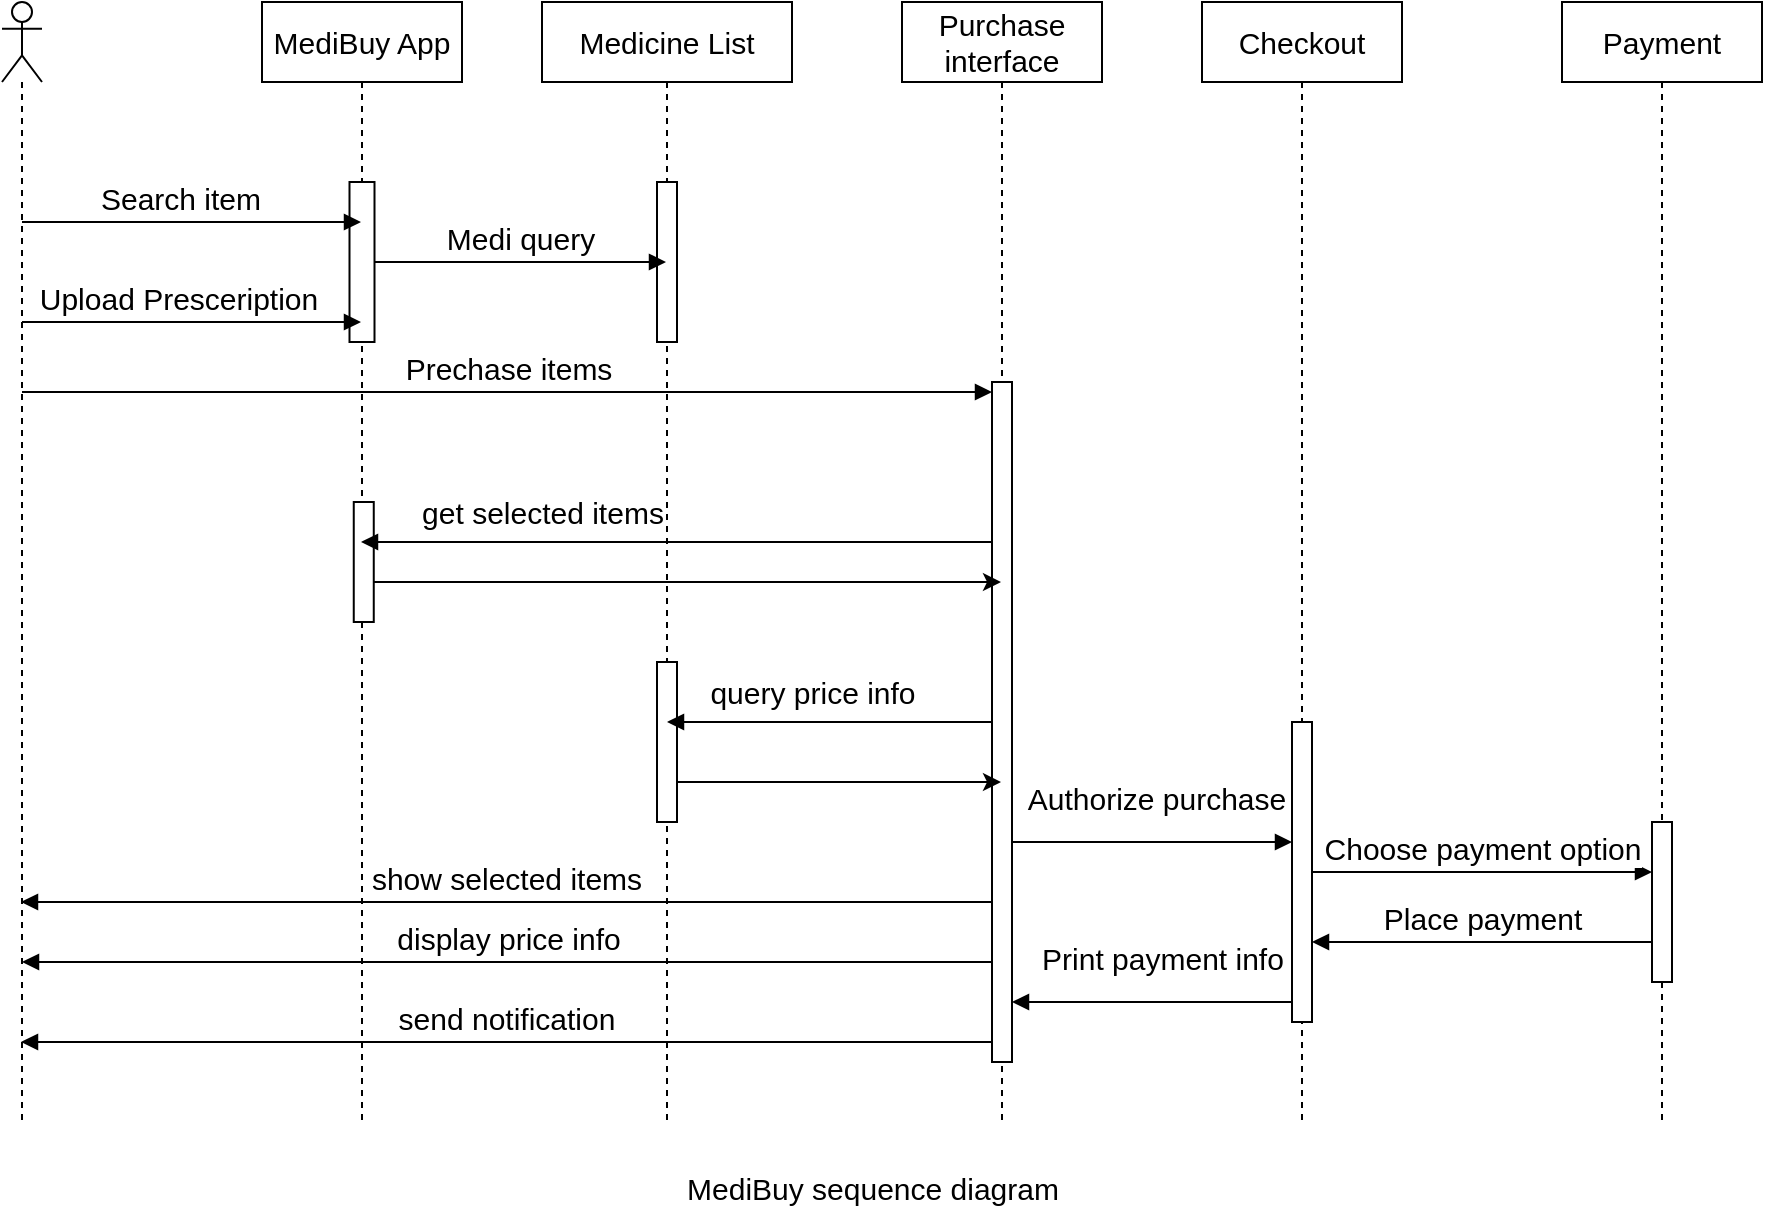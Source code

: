<mxfile version="24.7.16">
  <diagram name="Page-1" id="2YBvvXClWsGukQMizWep">
    <mxGraphModel dx="1502" dy="569" grid="1" gridSize="10" guides="1" tooltips="1" connect="1" arrows="1" fold="1" page="1" pageScale="1" pageWidth="850" pageHeight="1100" math="0" shadow="0">
      <root>
        <mxCell id="0" />
        <mxCell id="1" parent="0" />
        <mxCell id="aM9ryv3xv72pqoxQDRHE-1" value="&lt;font style=&quot;font-size: 15px;&quot;&gt;MediBuy App&lt;/font&gt;" style="shape=umlLifeline;perimeter=lifelinePerimeter;whiteSpace=wrap;html=1;container=0;dropTarget=0;collapsible=0;recursiveResize=0;outlineConnect=0;portConstraint=eastwest;newEdgeStyle={&quot;edgeStyle&quot;:&quot;elbowEdgeStyle&quot;,&quot;elbow&quot;:&quot;vertical&quot;,&quot;curved&quot;:0,&quot;rounded&quot;:0};" parent="1" vertex="1">
          <mxGeometry x="180" y="40" width="100" height="560" as="geometry" />
        </mxCell>
        <mxCell id="aM9ryv3xv72pqoxQDRHE-2" value="" style="html=1;points=[];perimeter=orthogonalPerimeter;outlineConnect=0;targetShapes=umlLifeline;portConstraint=eastwest;newEdgeStyle={&quot;edgeStyle&quot;:&quot;elbowEdgeStyle&quot;,&quot;elbow&quot;:&quot;vertical&quot;,&quot;curved&quot;:0,&quot;rounded&quot;:0};" parent="aM9ryv3xv72pqoxQDRHE-1" vertex="1">
          <mxGeometry x="43.75" y="90" width="12.5" height="80" as="geometry" />
        </mxCell>
        <mxCell id="Xg1_bM-6SaVql68PxogV-20" value="" style="html=1;points=[[0,0,0,0,5],[0,1,0,0,-5],[1,0,0,0,5],[1,1,0,0,-5]];perimeter=orthogonalPerimeter;outlineConnect=0;targetShapes=umlLifeline;portConstraint=eastwest;newEdgeStyle={&quot;curved&quot;:0,&quot;rounded&quot;:0};" vertex="1" parent="aM9ryv3xv72pqoxQDRHE-1">
          <mxGeometry x="45.88" y="250" width="10" height="60" as="geometry" />
        </mxCell>
        <mxCell id="aM9ryv3xv72pqoxQDRHE-5" value="&lt;font style=&quot;font-size: 15px;&quot;&gt;Medicine List&lt;/font&gt;" style="shape=umlLifeline;perimeter=lifelinePerimeter;whiteSpace=wrap;html=1;container=0;dropTarget=0;collapsible=0;recursiveResize=0;outlineConnect=0;portConstraint=eastwest;newEdgeStyle={&quot;edgeStyle&quot;:&quot;elbowEdgeStyle&quot;,&quot;elbow&quot;:&quot;vertical&quot;,&quot;curved&quot;:0,&quot;rounded&quot;:0};" parent="1" vertex="1">
          <mxGeometry x="320" y="40" width="125" height="560" as="geometry" />
        </mxCell>
        <mxCell id="Xg1_bM-6SaVql68PxogV-13" value="" style="html=1;points=[[0,0,0,0,5],[0,1,0,0,-5],[1,0,0,0,5],[1,1,0,0,-5]];perimeter=orthogonalPerimeter;outlineConnect=0;targetShapes=umlLifeline;portConstraint=eastwest;newEdgeStyle={&quot;curved&quot;:0,&quot;rounded&quot;:0};" vertex="1" parent="aM9ryv3xv72pqoxQDRHE-5">
          <mxGeometry x="57.5" y="90" width="10" height="80" as="geometry" />
        </mxCell>
        <mxCell id="Xg1_bM-6SaVql68PxogV-27" value="" style="html=1;points=[[0,0,0,0,5],[0,1,0,0,-5],[1,0,0,0,5],[1,1,0,0,-5]];perimeter=orthogonalPerimeter;outlineConnect=0;targetShapes=umlLifeline;portConstraint=eastwest;newEdgeStyle={&quot;curved&quot;:0,&quot;rounded&quot;:0};" vertex="1" parent="aM9ryv3xv72pqoxQDRHE-5">
          <mxGeometry x="57.5" y="330" width="10" height="80" as="geometry" />
        </mxCell>
        <mxCell id="Xg1_bM-6SaVql68PxogV-1" value="&lt;font style=&quot;font-size: 15px;&quot;&gt;Purchase interface&lt;/font&gt;" style="shape=umlLifeline;perimeter=lifelinePerimeter;whiteSpace=wrap;html=1;container=0;dropTarget=0;collapsible=0;recursiveResize=0;outlineConnect=0;portConstraint=eastwest;newEdgeStyle={&quot;edgeStyle&quot;:&quot;elbowEdgeStyle&quot;,&quot;elbow&quot;:&quot;vertical&quot;,&quot;curved&quot;:0,&quot;rounded&quot;:0};" vertex="1" parent="1">
          <mxGeometry x="500" y="40" width="100" height="560" as="geometry" />
        </mxCell>
        <mxCell id="Xg1_bM-6SaVql68PxogV-19" value="" style="html=1;points=[[0,0,0,0,5],[0,1,0,0,-5],[1,0,0,0,5],[1,1,0,0,-5]];perimeter=orthogonalPerimeter;outlineConnect=0;targetShapes=umlLifeline;portConstraint=eastwest;newEdgeStyle={&quot;curved&quot;:0,&quot;rounded&quot;:0};" vertex="1" parent="Xg1_bM-6SaVql68PxogV-1">
          <mxGeometry x="45" y="190" width="10" height="340" as="geometry" />
        </mxCell>
        <mxCell id="Xg1_bM-6SaVql68PxogV-3" value="&lt;font style=&quot;font-size: 15px;&quot;&gt;Payment&lt;/font&gt;" style="shape=umlLifeline;perimeter=lifelinePerimeter;whiteSpace=wrap;html=1;container=0;dropTarget=0;collapsible=0;recursiveResize=0;outlineConnect=0;portConstraint=eastwest;newEdgeStyle={&quot;edgeStyle&quot;:&quot;elbowEdgeStyle&quot;,&quot;elbow&quot;:&quot;vertical&quot;,&quot;curved&quot;:0,&quot;rounded&quot;:0};" vertex="1" parent="1">
          <mxGeometry x="830" y="40" width="100" height="560" as="geometry" />
        </mxCell>
        <mxCell id="Xg1_bM-6SaVql68PxogV-46" value="" style="html=1;points=[[0,0,0,0,5],[0,1,0,0,-5],[1,0,0,0,5],[1,1,0,0,-5]];perimeter=orthogonalPerimeter;outlineConnect=0;targetShapes=umlLifeline;portConstraint=eastwest;newEdgeStyle={&quot;curved&quot;:0,&quot;rounded&quot;:0};" vertex="1" parent="Xg1_bM-6SaVql68PxogV-3">
          <mxGeometry x="45" y="410" width="10" height="80" as="geometry" />
        </mxCell>
        <mxCell id="Xg1_bM-6SaVql68PxogV-5" value="" style="shape=umlLifeline;perimeter=lifelinePerimeter;whiteSpace=wrap;html=1;container=1;dropTarget=0;collapsible=0;recursiveResize=0;outlineConnect=0;portConstraint=eastwest;newEdgeStyle={&quot;curved&quot;:0,&quot;rounded&quot;:0};participant=umlActor;" vertex="1" parent="1">
          <mxGeometry x="50" y="40" width="20" height="560" as="geometry" />
        </mxCell>
        <mxCell id="Xg1_bM-6SaVql68PxogV-11" value="&lt;font style=&quot;font-size: 15px;&quot;&gt;Search item&lt;/font&gt;" style="html=1;verticalAlign=bottom;endArrow=block;curved=0;rounded=0;" edge="1" parent="1" target="aM9ryv3xv72pqoxQDRHE-1">
          <mxGeometry x="-0.073" width="80" relative="1" as="geometry">
            <mxPoint x="60" y="150" as="sourcePoint" />
            <mxPoint x="140" y="150" as="targetPoint" />
            <Array as="points" />
            <mxPoint as="offset" />
          </mxGeometry>
        </mxCell>
        <mxCell id="Xg1_bM-6SaVql68PxogV-12" value="&lt;font style=&quot;font-size: 15px;&quot;&gt;Upload Presceription&lt;/font&gt;" style="html=1;verticalAlign=bottom;endArrow=block;curved=0;rounded=0;" edge="1" parent="1" target="aM9ryv3xv72pqoxQDRHE-1">
          <mxGeometry x="-0.077" width="80" relative="1" as="geometry">
            <mxPoint x="60" y="200" as="sourcePoint" />
            <mxPoint x="190" y="200" as="targetPoint" />
            <Array as="points" />
            <mxPoint as="offset" />
          </mxGeometry>
        </mxCell>
        <mxCell id="Xg1_bM-6SaVql68PxogV-14" value="&lt;font style=&quot;font-size: 15px;&quot;&gt;Medi query&lt;/font&gt;" style="html=1;verticalAlign=bottom;endArrow=block;curved=0;rounded=0;" edge="1" parent="1" source="aM9ryv3xv72pqoxQDRHE-2" target="aM9ryv3xv72pqoxQDRHE-5">
          <mxGeometry x="-0.005" width="80" relative="1" as="geometry">
            <mxPoint x="200" y="170" as="sourcePoint" />
            <mxPoint x="280" y="170" as="targetPoint" />
            <mxPoint as="offset" />
          </mxGeometry>
        </mxCell>
        <mxCell id="Xg1_bM-6SaVql68PxogV-21" value="" style="edgeStyle=orthogonalEdgeStyle;rounded=0;orthogonalLoop=1;jettySize=auto;html=1;curved=0;" edge="1" parent="1" source="Xg1_bM-6SaVql68PxogV-20" target="Xg1_bM-6SaVql68PxogV-1">
          <mxGeometry relative="1" as="geometry">
            <mxPoint x="509.13" y="300" as="targetPoint" />
            <Array as="points">
              <mxPoint x="420" y="330" />
              <mxPoint x="420" y="330" />
            </Array>
          </mxGeometry>
        </mxCell>
        <mxCell id="Xg1_bM-6SaVql68PxogV-22" value="&lt;font style=&quot;font-size: 15px;&quot;&gt;get selected items&lt;/font&gt;" style="text;html=1;align=center;verticalAlign=middle;resizable=0;points=[];autosize=1;strokeColor=none;fillColor=none;" vertex="1" parent="1">
          <mxGeometry x="250" y="280" width="140" height="30" as="geometry" />
        </mxCell>
        <mxCell id="Xg1_bM-6SaVql68PxogV-29" value="" style="edgeStyle=orthogonalEdgeStyle;rounded=0;orthogonalLoop=1;jettySize=auto;html=1;curved=0;" edge="1" parent="1" source="Xg1_bM-6SaVql68PxogV-27" target="Xg1_bM-6SaVql68PxogV-1">
          <mxGeometry relative="1" as="geometry">
            <Array as="points">
              <mxPoint x="430" y="430" />
              <mxPoint x="430" y="430" />
            </Array>
          </mxGeometry>
        </mxCell>
        <mxCell id="Xg1_bM-6SaVql68PxogV-30" value="&lt;font style=&quot;font-size: 15px;&quot;&gt;query price info&lt;/font&gt;" style="text;html=1;align=center;verticalAlign=middle;resizable=0;points=[];autosize=1;strokeColor=none;fillColor=none;" vertex="1" parent="1">
          <mxGeometry x="390" y="370" width="130" height="30" as="geometry" />
        </mxCell>
        <mxCell id="Xg1_bM-6SaVql68PxogV-32" value="&lt;span style=&quot;font-size: 15px;&quot;&gt;show selected items&lt;/span&gt;" style="html=1;verticalAlign=bottom;endArrow=block;curved=0;rounded=0;" edge="1" parent="1">
          <mxGeometry width="80" relative="1" as="geometry">
            <mxPoint x="545" y="490" as="sourcePoint" />
            <mxPoint x="59.5" y="490" as="targetPoint" />
          </mxGeometry>
        </mxCell>
        <mxCell id="Xg1_bM-6SaVql68PxogV-33" value="&lt;font style=&quot;font-size: 15px;&quot;&gt;display price info&lt;/font&gt;" style="html=1;verticalAlign=bottom;endArrow=block;curved=0;rounded=0;" edge="1" parent="1" source="Xg1_bM-6SaVql68PxogV-19">
          <mxGeometry width="80" relative="1" as="geometry">
            <mxPoint x="500" y="520" as="sourcePoint" />
            <mxPoint x="60" y="520" as="targetPoint" />
            <mxPoint as="offset" />
          </mxGeometry>
        </mxCell>
        <mxCell id="Xg1_bM-6SaVql68PxogV-39" value="&lt;font style=&quot;font-size: 15px;&quot;&gt;Checkout&lt;/font&gt;" style="shape=umlLifeline;perimeter=lifelinePerimeter;whiteSpace=wrap;html=1;container=0;dropTarget=0;collapsible=0;recursiveResize=0;outlineConnect=0;portConstraint=eastwest;newEdgeStyle={&quot;edgeStyle&quot;:&quot;elbowEdgeStyle&quot;,&quot;elbow&quot;:&quot;vertical&quot;,&quot;curved&quot;:0,&quot;rounded&quot;:0};" vertex="1" parent="1">
          <mxGeometry x="650" y="40" width="100" height="560" as="geometry" />
        </mxCell>
        <mxCell id="Xg1_bM-6SaVql68PxogV-40" value="" style="html=1;points=[[0,0,0,0,5],[0,1,0,0,-5],[1,0,0,0,5],[1,1,0,0,-5]];perimeter=orthogonalPerimeter;outlineConnect=0;targetShapes=umlLifeline;portConstraint=eastwest;newEdgeStyle={&quot;curved&quot;:0,&quot;rounded&quot;:0};" vertex="1" parent="Xg1_bM-6SaVql68PxogV-39">
          <mxGeometry x="45" y="360" width="10" height="150" as="geometry" />
        </mxCell>
        <mxCell id="Xg1_bM-6SaVql68PxogV-41" value="&lt;font style=&quot;font-size: 15px;&quot;&gt;send notification&lt;/font&gt;" style="html=1;verticalAlign=bottom;endArrow=block;curved=0;rounded=0;" edge="1" parent="1" source="Xg1_bM-6SaVql68PxogV-19">
          <mxGeometry x="0.001" width="80" relative="1" as="geometry">
            <mxPoint x="500" y="560" as="sourcePoint" />
            <mxPoint x="59.5" y="560" as="targetPoint" />
            <mxPoint as="offset" />
          </mxGeometry>
        </mxCell>
        <mxCell id="Xg1_bM-6SaVql68PxogV-42" value="&lt;font style=&quot;font-size: 15px;&quot;&gt;Authorize purchase&lt;/font&gt;" style="html=1;verticalAlign=bottom;endArrow=block;curved=0;rounded=0;" edge="1" parent="1" source="Xg1_bM-6SaVql68PxogV-19" target="Xg1_bM-6SaVql68PxogV-40">
          <mxGeometry x="0.026" y="10" width="80" relative="1" as="geometry">
            <mxPoint x="590" y="460" as="sourcePoint" />
            <mxPoint x="660" y="460" as="targetPoint" />
            <Array as="points">
              <mxPoint x="626.8" y="460" />
            </Array>
            <mxPoint as="offset" />
          </mxGeometry>
        </mxCell>
        <mxCell id="Xg1_bM-6SaVql68PxogV-43" value="" style="html=1;verticalAlign=bottom;endArrow=block;curved=0;rounded=0;" edge="1" parent="1" source="Xg1_bM-6SaVql68PxogV-19">
          <mxGeometry width="80" relative="1" as="geometry">
            <mxPoint x="549.5" y="310" as="sourcePoint" />
            <mxPoint x="229.5" y="310" as="targetPoint" />
          </mxGeometry>
        </mxCell>
        <mxCell id="Xg1_bM-6SaVql68PxogV-44" value="&lt;font style=&quot;font-size: 15px;&quot;&gt;Print payment info&lt;/font&gt;" style="html=1;verticalAlign=bottom;endArrow=block;curved=0;rounded=0;" edge="1" parent="1" source="Xg1_bM-6SaVql68PxogV-40" target="Xg1_bM-6SaVql68PxogV-19">
          <mxGeometry x="-0.071" y="-10" width="80" relative="1" as="geometry">
            <mxPoint x="670" y="530" as="sourcePoint" />
            <mxPoint x="580" y="540" as="targetPoint" />
            <Array as="points">
              <mxPoint x="630" y="540" />
            </Array>
            <mxPoint as="offset" />
          </mxGeometry>
        </mxCell>
        <mxCell id="Xg1_bM-6SaVql68PxogV-45" value="&lt;font style=&quot;font-size: 15px;&quot;&gt;Choose payment option&lt;/font&gt;" style="html=1;verticalAlign=bottom;endArrow=block;curved=0;rounded=0;" edge="1" parent="1" source="Xg1_bM-6SaVql68PxogV-40" target="Xg1_bM-6SaVql68PxogV-46">
          <mxGeometry width="80" relative="1" as="geometry">
            <mxPoint x="460" y="560" as="sourcePoint" />
            <mxPoint x="540" y="560" as="targetPoint" />
          </mxGeometry>
        </mxCell>
        <mxCell id="Xg1_bM-6SaVql68PxogV-47" value="&lt;font style=&quot;font-size: 15px;&quot;&gt;Place payment&lt;/font&gt;" style="html=1;verticalAlign=bottom;endArrow=block;curved=0;rounded=0;" edge="1" parent="1" source="Xg1_bM-6SaVql68PxogV-46">
          <mxGeometry width="80" relative="1" as="geometry">
            <mxPoint x="830" y="510" as="sourcePoint" />
            <mxPoint x="705" y="510" as="targetPoint" />
          </mxGeometry>
        </mxCell>
        <mxCell id="Xg1_bM-6SaVql68PxogV-48" value="&lt;span style=&quot;font-size: 15px;&quot;&gt;Prechase items&lt;/span&gt;" style="html=1;verticalAlign=bottom;endArrow=block;curved=0;rounded=0;entryX=0;entryY=0;entryDx=0;entryDy=5;entryPerimeter=0;" edge="1" parent="1" source="Xg1_bM-6SaVql68PxogV-5" target="Xg1_bM-6SaVql68PxogV-19">
          <mxGeometry width="80" relative="1" as="geometry">
            <mxPoint x="470" y="270" as="sourcePoint" />
            <mxPoint x="700" y="340" as="targetPoint" />
          </mxGeometry>
        </mxCell>
        <mxCell id="Xg1_bM-6SaVql68PxogV-49" value="" style="html=1;verticalAlign=bottom;endArrow=block;curved=0;rounded=0;" edge="1" parent="1" source="Xg1_bM-6SaVql68PxogV-19" target="aM9ryv3xv72pqoxQDRHE-5">
          <mxGeometry width="80" relative="1" as="geometry">
            <mxPoint x="620" y="340" as="sourcePoint" />
            <mxPoint x="700" y="340" as="targetPoint" />
          </mxGeometry>
        </mxCell>
        <mxCell id="U-xyh_q3H7N0w3IPlB7b-1" value="&lt;font style=&quot;font-size: 15px;&quot;&gt;MediBuy sequence diagram&lt;/font&gt;" style="text;html=1;align=center;verticalAlign=middle;resizable=0;points=[];autosize=1;strokeColor=none;fillColor=none;" vertex="1" parent="1">
          <mxGeometry x="380" y="618" width="210" height="30" as="geometry" />
        </mxCell>
      </root>
    </mxGraphModel>
  </diagram>
</mxfile>
